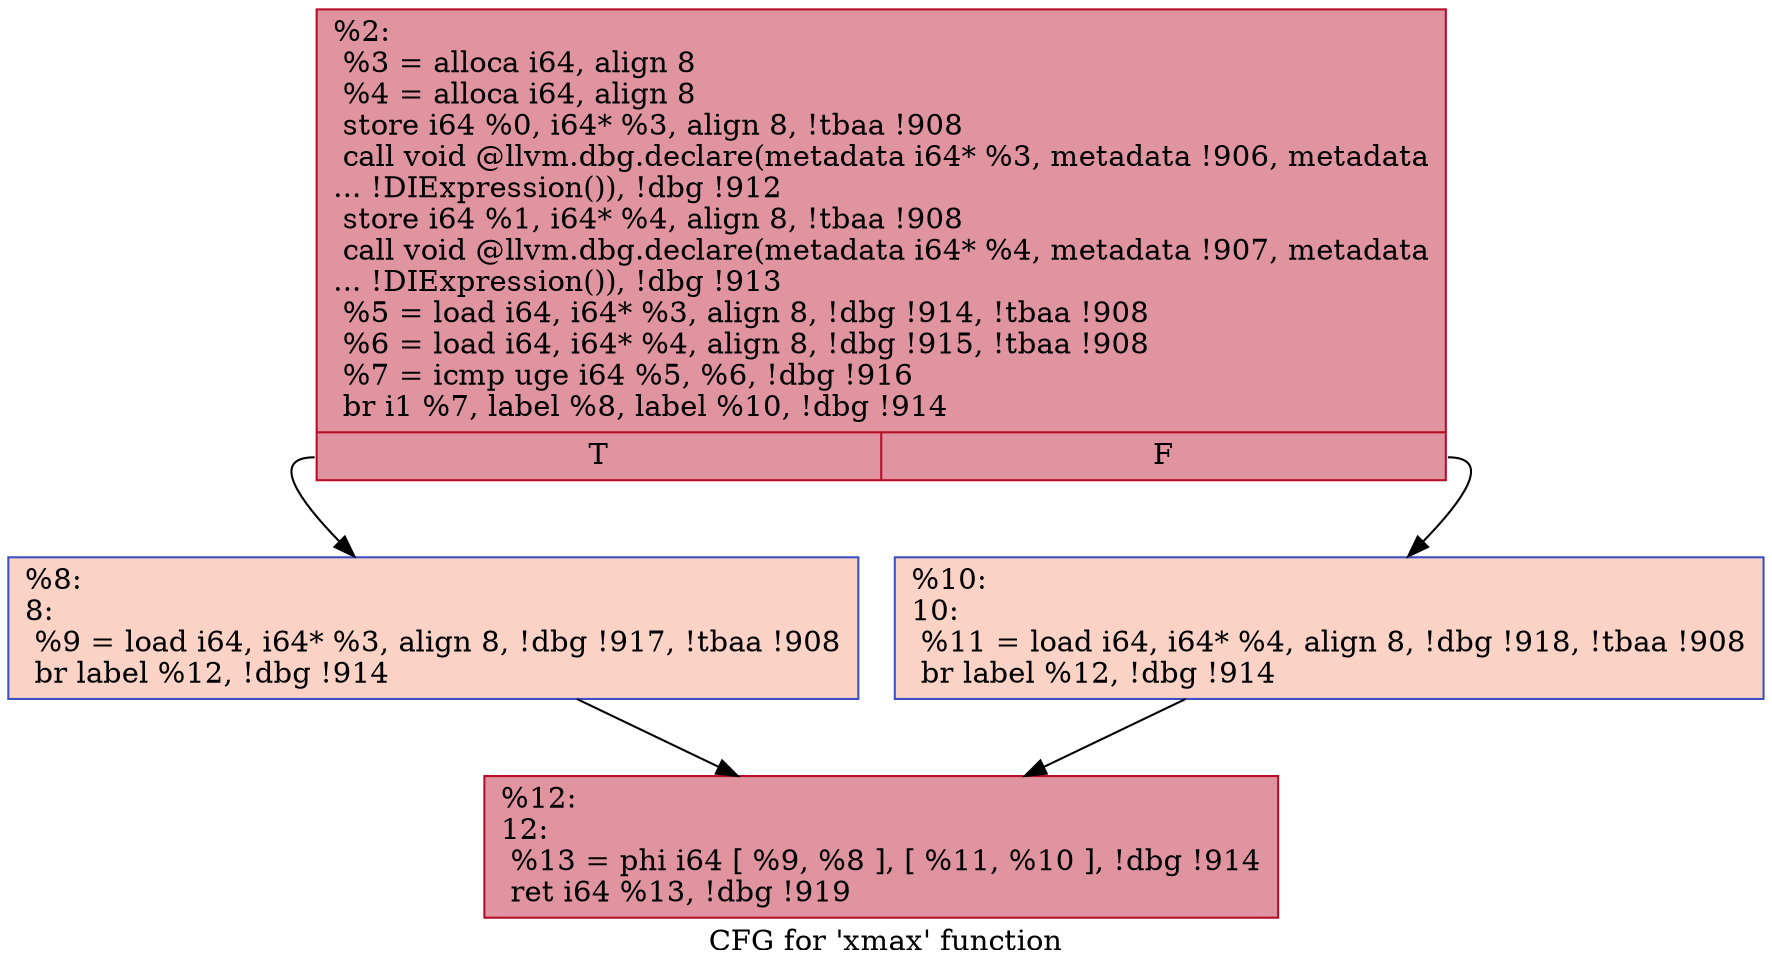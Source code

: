 digraph "CFG for 'xmax' function" {
	label="CFG for 'xmax' function";

	Node0x15218b0 [shape=record,color="#b70d28ff", style=filled, fillcolor="#b70d2870",label="{%2:\l  %3 = alloca i64, align 8\l  %4 = alloca i64, align 8\l  store i64 %0, i64* %3, align 8, !tbaa !908\l  call void @llvm.dbg.declare(metadata i64* %3, metadata !906, metadata\l... !DIExpression()), !dbg !912\l  store i64 %1, i64* %4, align 8, !tbaa !908\l  call void @llvm.dbg.declare(metadata i64* %4, metadata !907, metadata\l... !DIExpression()), !dbg !913\l  %5 = load i64, i64* %3, align 8, !dbg !914, !tbaa !908\l  %6 = load i64, i64* %4, align 8, !dbg !915, !tbaa !908\l  %7 = icmp uge i64 %5, %6, !dbg !916\l  br i1 %7, label %8, label %10, !dbg !914\l|{<s0>T|<s1>F}}"];
	Node0x15218b0:s0 -> Node0x1527680;
	Node0x15218b0:s1 -> Node0x15276d0;
	Node0x1527680 [shape=record,color="#3d50c3ff", style=filled, fillcolor="#f59c7d70",label="{%8:\l8:                                                \l  %9 = load i64, i64* %3, align 8, !dbg !917, !tbaa !908\l  br label %12, !dbg !914\l}"];
	Node0x1527680 -> Node0x1527720;
	Node0x15276d0 [shape=record,color="#3d50c3ff", style=filled, fillcolor="#f59c7d70",label="{%10:\l10:                                               \l  %11 = load i64, i64* %4, align 8, !dbg !918, !tbaa !908\l  br label %12, !dbg !914\l}"];
	Node0x15276d0 -> Node0x1527720;
	Node0x1527720 [shape=record,color="#b70d28ff", style=filled, fillcolor="#b70d2870",label="{%12:\l12:                                               \l  %13 = phi i64 [ %9, %8 ], [ %11, %10 ], !dbg !914\l  ret i64 %13, !dbg !919\l}"];
}
